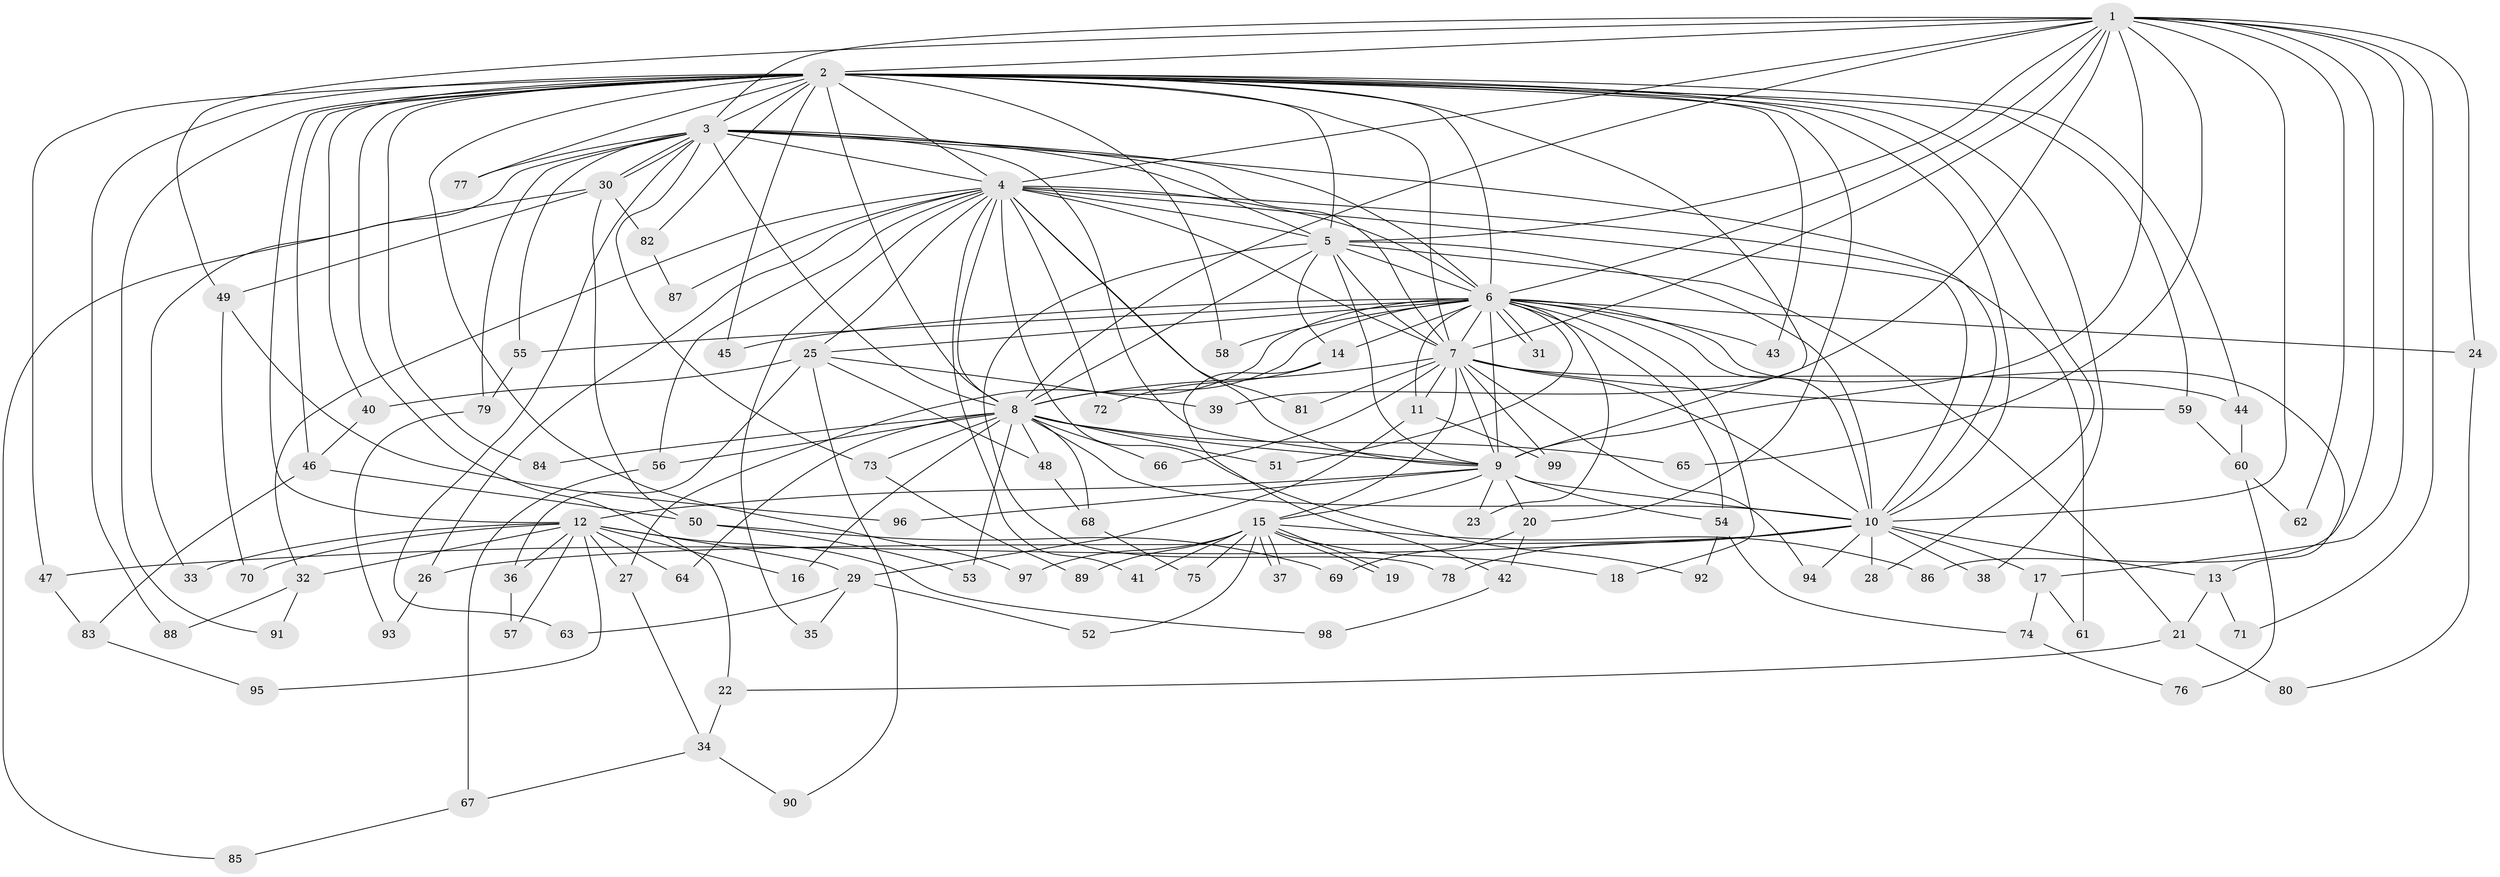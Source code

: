 // Generated by graph-tools (version 1.1) at 2025/11/02/27/25 16:11:01]
// undirected, 99 vertices, 223 edges
graph export_dot {
graph [start="1"]
  node [color=gray90,style=filled];
  1;
  2;
  3;
  4;
  5;
  6;
  7;
  8;
  9;
  10;
  11;
  12;
  13;
  14;
  15;
  16;
  17;
  18;
  19;
  20;
  21;
  22;
  23;
  24;
  25;
  26;
  27;
  28;
  29;
  30;
  31;
  32;
  33;
  34;
  35;
  36;
  37;
  38;
  39;
  40;
  41;
  42;
  43;
  44;
  45;
  46;
  47;
  48;
  49;
  50;
  51;
  52;
  53;
  54;
  55;
  56;
  57;
  58;
  59;
  60;
  61;
  62;
  63;
  64;
  65;
  66;
  67;
  68;
  69;
  70;
  71;
  72;
  73;
  74;
  75;
  76;
  77;
  78;
  79;
  80;
  81;
  82;
  83;
  84;
  85;
  86;
  87;
  88;
  89;
  90;
  91;
  92;
  93;
  94;
  95;
  96;
  97;
  98;
  99;
  1 -- 2;
  1 -- 3;
  1 -- 4;
  1 -- 5;
  1 -- 6;
  1 -- 7;
  1 -- 8;
  1 -- 9;
  1 -- 10;
  1 -- 17;
  1 -- 24;
  1 -- 39;
  1 -- 49;
  1 -- 62;
  1 -- 65;
  1 -- 71;
  1 -- 86;
  2 -- 3;
  2 -- 4;
  2 -- 5;
  2 -- 6;
  2 -- 7;
  2 -- 8;
  2 -- 9;
  2 -- 10;
  2 -- 12;
  2 -- 20;
  2 -- 22;
  2 -- 28;
  2 -- 38;
  2 -- 40;
  2 -- 43;
  2 -- 44;
  2 -- 45;
  2 -- 46;
  2 -- 47;
  2 -- 58;
  2 -- 59;
  2 -- 77;
  2 -- 82;
  2 -- 84;
  2 -- 88;
  2 -- 91;
  2 -- 97;
  3 -- 4;
  3 -- 5;
  3 -- 6;
  3 -- 7;
  3 -- 8;
  3 -- 9;
  3 -- 10;
  3 -- 30;
  3 -- 30;
  3 -- 33;
  3 -- 55;
  3 -- 63;
  3 -- 73;
  3 -- 77;
  3 -- 79;
  4 -- 5;
  4 -- 6;
  4 -- 7;
  4 -- 8;
  4 -- 9;
  4 -- 10;
  4 -- 25;
  4 -- 26;
  4 -- 32;
  4 -- 35;
  4 -- 41;
  4 -- 56;
  4 -- 61;
  4 -- 72;
  4 -- 81;
  4 -- 87;
  4 -- 92;
  5 -- 6;
  5 -- 7;
  5 -- 8;
  5 -- 9;
  5 -- 10;
  5 -- 14;
  5 -- 21;
  5 -- 78;
  6 -- 7;
  6 -- 8;
  6 -- 9;
  6 -- 10;
  6 -- 11;
  6 -- 13;
  6 -- 14;
  6 -- 18;
  6 -- 23;
  6 -- 24;
  6 -- 25;
  6 -- 27;
  6 -- 31;
  6 -- 31;
  6 -- 43;
  6 -- 45;
  6 -- 51;
  6 -- 54;
  6 -- 55;
  6 -- 58;
  7 -- 8;
  7 -- 9;
  7 -- 10;
  7 -- 11;
  7 -- 15;
  7 -- 44;
  7 -- 59;
  7 -- 66;
  7 -- 81;
  7 -- 94;
  7 -- 99;
  8 -- 9;
  8 -- 10;
  8 -- 16;
  8 -- 48;
  8 -- 51;
  8 -- 53;
  8 -- 56;
  8 -- 64;
  8 -- 65;
  8 -- 66;
  8 -- 68;
  8 -- 73;
  8 -- 84;
  9 -- 10;
  9 -- 12;
  9 -- 15;
  9 -- 20;
  9 -- 23;
  9 -- 54;
  9 -- 96;
  10 -- 13;
  10 -- 17;
  10 -- 26;
  10 -- 28;
  10 -- 38;
  10 -- 47;
  10 -- 78;
  10 -- 94;
  11 -- 29;
  11 -- 99;
  12 -- 16;
  12 -- 27;
  12 -- 29;
  12 -- 32;
  12 -- 33;
  12 -- 36;
  12 -- 57;
  12 -- 64;
  12 -- 70;
  12 -- 95;
  12 -- 98;
  13 -- 21;
  13 -- 71;
  14 -- 42;
  14 -- 72;
  15 -- 18;
  15 -- 19;
  15 -- 19;
  15 -- 37;
  15 -- 37;
  15 -- 41;
  15 -- 52;
  15 -- 75;
  15 -- 86;
  15 -- 89;
  15 -- 97;
  17 -- 61;
  17 -- 74;
  20 -- 42;
  20 -- 69;
  21 -- 22;
  21 -- 80;
  22 -- 34;
  24 -- 80;
  25 -- 36;
  25 -- 39;
  25 -- 40;
  25 -- 48;
  25 -- 90;
  26 -- 93;
  27 -- 34;
  29 -- 35;
  29 -- 52;
  29 -- 63;
  30 -- 49;
  30 -- 50;
  30 -- 82;
  30 -- 85;
  32 -- 88;
  32 -- 91;
  34 -- 67;
  34 -- 90;
  36 -- 57;
  40 -- 46;
  42 -- 98;
  44 -- 60;
  46 -- 50;
  46 -- 83;
  47 -- 83;
  48 -- 68;
  49 -- 70;
  49 -- 96;
  50 -- 53;
  50 -- 69;
  54 -- 74;
  54 -- 92;
  55 -- 79;
  56 -- 67;
  59 -- 60;
  60 -- 62;
  60 -- 76;
  67 -- 85;
  68 -- 75;
  73 -- 89;
  74 -- 76;
  79 -- 93;
  82 -- 87;
  83 -- 95;
}
